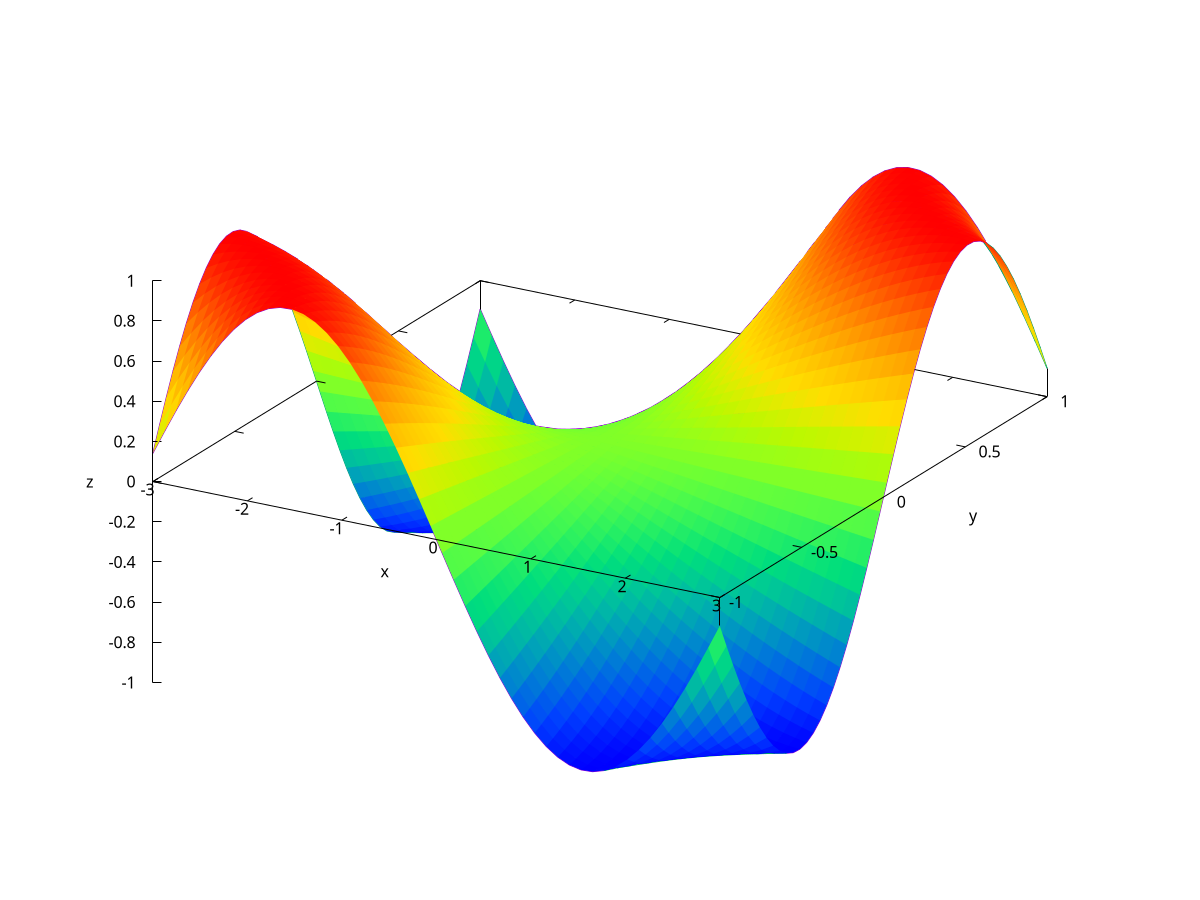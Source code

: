 set terminal pdfcairo enhanced color size 8,8 font "Times New Roman, 14"
set output "Gratitude_Final.pdf"
# 一般set isosamples 用于二维函数x，y方向的点数指定
# 一般set samples 用于一维函数的数据指定
# set samples 5
set isosamples 50

# 坐标轴标签
set xlabel 'x'
set ylabel 'y'
set zlabel 'z'

# 设置图注
unset key
set xyplane at 0
# 是否隐藏不可见部分
set hidden3d


# 设置色谱
set pm3d
set palette rgbformulae 22,13,-31
# 隐藏色标 --> colormap
unset colorbox

# 设置绘制范围
set xr [-3:3]
set yr [-1:1]


# 绘制3D函数
f(x, y) = sin(x*y)
splot f(x, y)


# 绘制结束后暂停展示
# pause -1





